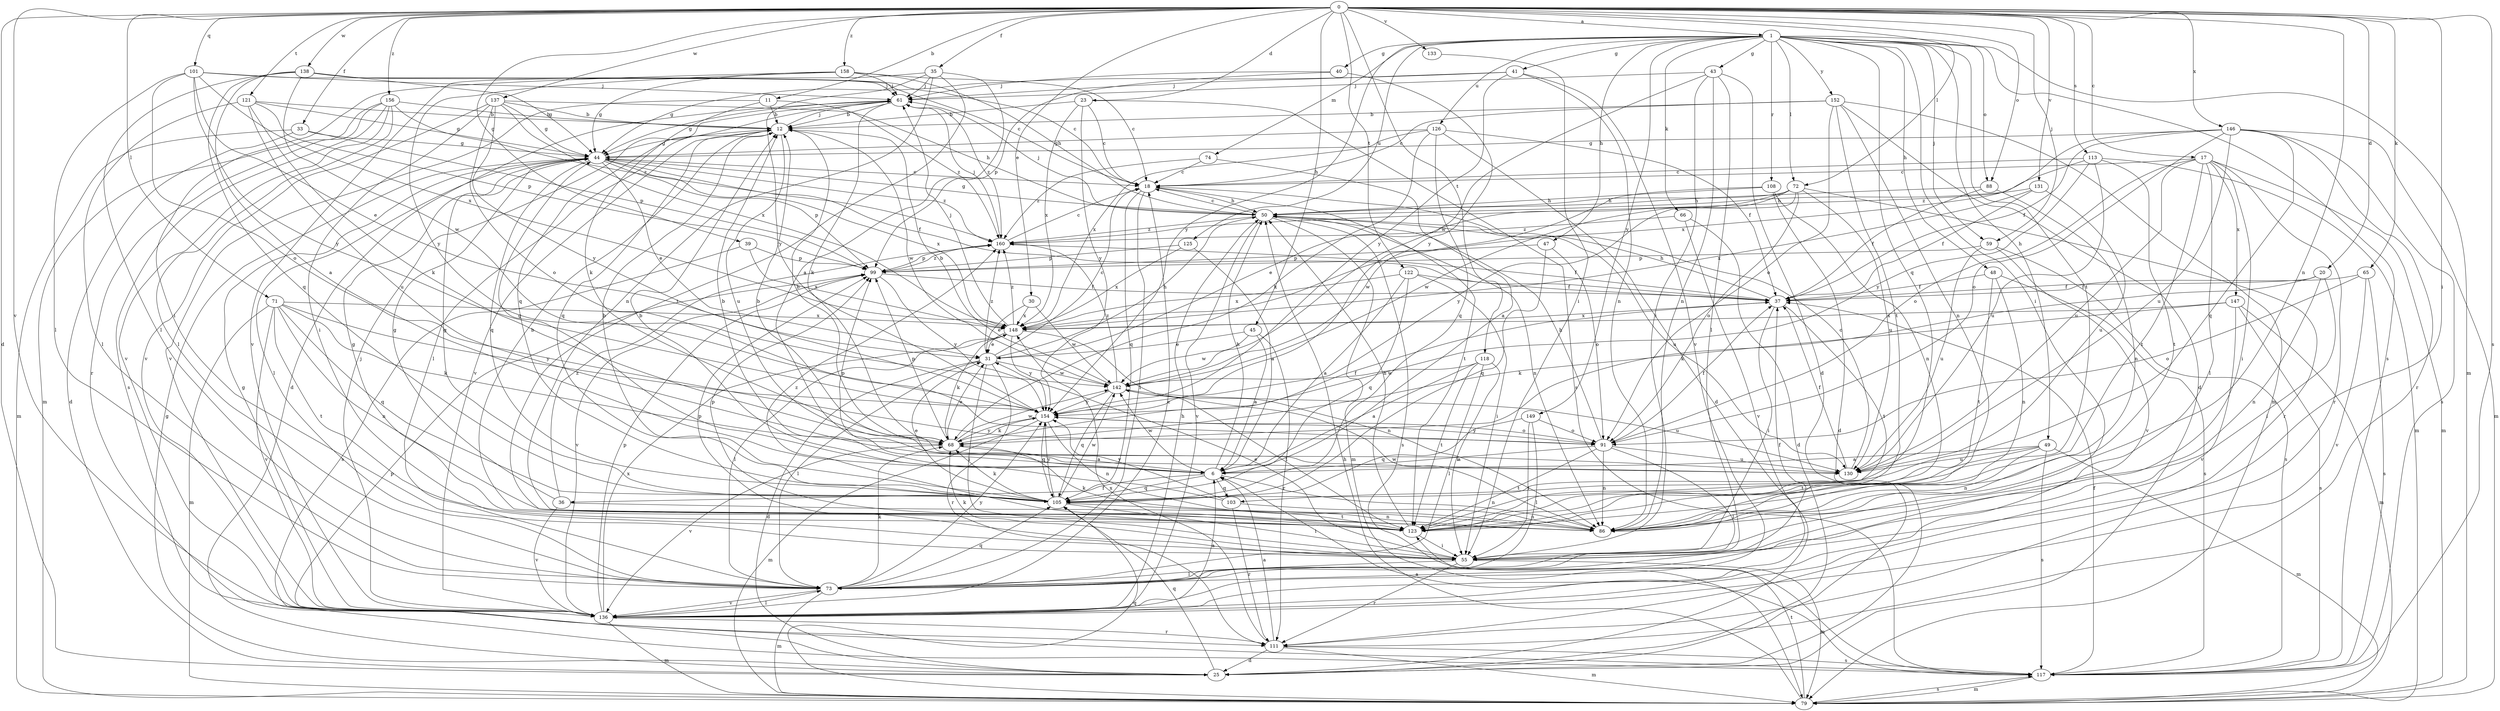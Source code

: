 strict digraph  {
0;
1;
6;
11;
12;
17;
18;
20;
23;
25;
30;
31;
33;
35;
36;
37;
39;
40;
41;
43;
44;
45;
47;
48;
49;
50;
55;
59;
61;
65;
66;
68;
71;
72;
73;
74;
79;
86;
88;
91;
99;
101;
103;
105;
108;
111;
113;
117;
118;
121;
122;
123;
125;
126;
130;
131;
133;
136;
137;
138;
142;
146;
147;
148;
149;
152;
154;
156;
158;
160;
0 -> 1  [label=a];
0 -> 11  [label=b];
0 -> 17  [label=c];
0 -> 20  [label=d];
0 -> 23  [label=d];
0 -> 25  [label=d];
0 -> 30  [label=e];
0 -> 33  [label=f];
0 -> 35  [label=f];
0 -> 39  [label=g];
0 -> 45  [label=h];
0 -> 55  [label=i];
0 -> 59  [label=j];
0 -> 65  [label=k];
0 -> 71  [label=l];
0 -> 72  [label=l];
0 -> 86  [label=n];
0 -> 88  [label=o];
0 -> 101  [label=q];
0 -> 113  [label=s];
0 -> 117  [label=s];
0 -> 118  [label=t];
0 -> 121  [label=t];
0 -> 122  [label=t];
0 -> 131  [label=v];
0 -> 133  [label=v];
0 -> 136  [label=v];
0 -> 137  [label=w];
0 -> 138  [label=w];
0 -> 146  [label=x];
0 -> 156  [label=z];
0 -> 158  [label=z];
1 -> 40  [label=g];
1 -> 41  [label=g];
1 -> 43  [label=g];
1 -> 47  [label=h];
1 -> 48  [label=h];
1 -> 49  [label=h];
1 -> 55  [label=i];
1 -> 59  [label=j];
1 -> 66  [label=k];
1 -> 72  [label=l];
1 -> 74  [label=m];
1 -> 79  [label=m];
1 -> 88  [label=o];
1 -> 103  [label=q];
1 -> 108  [label=r];
1 -> 117  [label=s];
1 -> 123  [label=t];
1 -> 125  [label=u];
1 -> 126  [label=u];
1 -> 149  [label=y];
1 -> 152  [label=y];
1 -> 154  [label=y];
6 -> 12  [label=b];
6 -> 36  [label=f];
6 -> 44  [label=g];
6 -> 50  [label=h];
6 -> 86  [label=n];
6 -> 99  [label=p];
6 -> 103  [label=q];
6 -> 105  [label=q];
6 -> 142  [label=w];
11 -> 12  [label=b];
11 -> 68  [label=k];
11 -> 136  [label=v];
11 -> 160  [label=z];
12 -> 44  [label=g];
12 -> 61  [label=j];
12 -> 73  [label=l];
12 -> 105  [label=q];
12 -> 130  [label=u];
12 -> 136  [label=v];
12 -> 142  [label=w];
17 -> 18  [label=c];
17 -> 55  [label=i];
17 -> 73  [label=l];
17 -> 79  [label=m];
17 -> 91  [label=o];
17 -> 111  [label=r];
17 -> 123  [label=t];
17 -> 130  [label=u];
17 -> 147  [label=x];
18 -> 50  [label=h];
18 -> 73  [label=l];
18 -> 105  [label=q];
18 -> 123  [label=t];
20 -> 37  [label=f];
20 -> 55  [label=i];
20 -> 68  [label=k];
20 -> 86  [label=n];
23 -> 12  [label=b];
23 -> 18  [label=c];
23 -> 117  [label=s];
23 -> 148  [label=x];
23 -> 154  [label=y];
25 -> 44  [label=g];
25 -> 99  [label=p];
25 -> 105  [label=q];
30 -> 31  [label=e];
30 -> 142  [label=w];
30 -> 148  [label=x];
31 -> 18  [label=c];
31 -> 25  [label=d];
31 -> 50  [label=h];
31 -> 55  [label=i];
31 -> 73  [label=l];
31 -> 111  [label=r];
31 -> 142  [label=w];
31 -> 160  [label=z];
33 -> 25  [label=d];
33 -> 44  [label=g];
33 -> 79  [label=m];
33 -> 99  [label=p];
35 -> 6  [label=a];
35 -> 61  [label=j];
35 -> 86  [label=n];
35 -> 123  [label=t];
35 -> 136  [label=v];
35 -> 154  [label=y];
36 -> 44  [label=g];
36 -> 86  [label=n];
36 -> 136  [label=v];
36 -> 160  [label=z];
37 -> 50  [label=h];
37 -> 55  [label=i];
37 -> 123  [label=t];
37 -> 148  [label=x];
39 -> 99  [label=p];
39 -> 117  [label=s];
39 -> 148  [label=x];
40 -> 61  [label=j];
40 -> 99  [label=p];
40 -> 154  [label=y];
41 -> 44  [label=g];
41 -> 61  [label=j];
41 -> 86  [label=n];
41 -> 136  [label=v];
41 -> 154  [label=y];
43 -> 25  [label=d];
43 -> 55  [label=i];
43 -> 61  [label=j];
43 -> 73  [label=l];
43 -> 86  [label=n];
43 -> 142  [label=w];
44 -> 18  [label=c];
44 -> 31  [label=e];
44 -> 37  [label=f];
44 -> 73  [label=l];
44 -> 99  [label=p];
44 -> 105  [label=q];
44 -> 148  [label=x];
44 -> 160  [label=z];
45 -> 6  [label=a];
45 -> 31  [label=e];
45 -> 111  [label=r];
45 -> 142  [label=w];
47 -> 91  [label=o];
47 -> 99  [label=p];
47 -> 105  [label=q];
48 -> 37  [label=f];
48 -> 86  [label=n];
48 -> 117  [label=s];
48 -> 123  [label=t];
49 -> 6  [label=a];
49 -> 79  [label=m];
49 -> 86  [label=n];
49 -> 117  [label=s];
49 -> 123  [label=t];
49 -> 130  [label=u];
50 -> 18  [label=c];
50 -> 44  [label=g];
50 -> 61  [label=j];
50 -> 79  [label=m];
50 -> 86  [label=n];
50 -> 117  [label=s];
50 -> 130  [label=u];
50 -> 136  [label=v];
50 -> 160  [label=z];
55 -> 31  [label=e];
55 -> 68  [label=k];
55 -> 73  [label=l];
55 -> 79  [label=m];
55 -> 99  [label=p];
55 -> 111  [label=r];
59 -> 99  [label=p];
59 -> 117  [label=s];
59 -> 130  [label=u];
59 -> 136  [label=v];
61 -> 12  [label=b];
61 -> 25  [label=d];
61 -> 44  [label=g];
61 -> 68  [label=k];
61 -> 105  [label=q];
61 -> 160  [label=z];
65 -> 37  [label=f];
65 -> 91  [label=o];
65 -> 117  [label=s];
65 -> 136  [label=v];
66 -> 25  [label=d];
66 -> 136  [label=v];
66 -> 160  [label=z];
68 -> 6  [label=a];
68 -> 12  [label=b];
68 -> 31  [label=e];
68 -> 37  [label=f];
68 -> 99  [label=p];
68 -> 136  [label=v];
68 -> 142  [label=w];
68 -> 154  [label=y];
71 -> 68  [label=k];
71 -> 79  [label=m];
71 -> 86  [label=n];
71 -> 105  [label=q];
71 -> 123  [label=t];
71 -> 136  [label=v];
71 -> 148  [label=x];
71 -> 154  [label=y];
72 -> 31  [label=e];
72 -> 50  [label=h];
72 -> 91  [label=o];
72 -> 111  [label=r];
72 -> 130  [label=u];
72 -> 142  [label=w];
72 -> 154  [label=y];
73 -> 37  [label=f];
73 -> 68  [label=k];
73 -> 79  [label=m];
73 -> 105  [label=q];
73 -> 136  [label=v];
73 -> 154  [label=y];
74 -> 6  [label=a];
74 -> 18  [label=c];
74 -> 160  [label=z];
79 -> 50  [label=h];
79 -> 105  [label=q];
79 -> 117  [label=s];
79 -> 123  [label=t];
86 -> 68  [label=k];
86 -> 142  [label=w];
88 -> 37  [label=f];
88 -> 50  [label=h];
88 -> 86  [label=n];
91 -> 6  [label=a];
91 -> 37  [label=f];
91 -> 50  [label=h];
91 -> 73  [label=l];
91 -> 86  [label=n];
91 -> 123  [label=t];
91 -> 130  [label=u];
91 -> 154  [label=y];
99 -> 37  [label=f];
99 -> 136  [label=v];
99 -> 154  [label=y];
99 -> 160  [label=z];
101 -> 18  [label=c];
101 -> 31  [label=e];
101 -> 61  [label=j];
101 -> 73  [label=l];
101 -> 91  [label=o];
101 -> 148  [label=x];
101 -> 154  [label=y];
103 -> 12  [label=b];
103 -> 86  [label=n];
103 -> 111  [label=r];
103 -> 154  [label=y];
105 -> 12  [label=b];
105 -> 31  [label=e];
105 -> 44  [label=g];
105 -> 55  [label=i];
105 -> 68  [label=k];
105 -> 123  [label=t];
105 -> 142  [label=w];
105 -> 154  [label=y];
108 -> 25  [label=d];
108 -> 50  [label=h];
108 -> 86  [label=n];
108 -> 142  [label=w];
111 -> 6  [label=a];
111 -> 25  [label=d];
111 -> 79  [label=m];
111 -> 117  [label=s];
111 -> 148  [label=x];
113 -> 18  [label=c];
113 -> 79  [label=m];
113 -> 123  [label=t];
113 -> 130  [label=u];
113 -> 154  [label=y];
113 -> 160  [label=z];
117 -> 6  [label=a];
117 -> 37  [label=f];
117 -> 79  [label=m];
118 -> 6  [label=a];
118 -> 55  [label=i];
118 -> 73  [label=l];
118 -> 123  [label=t];
118 -> 142  [label=w];
121 -> 12  [label=b];
121 -> 44  [label=g];
121 -> 68  [label=k];
121 -> 73  [label=l];
121 -> 99  [label=p];
121 -> 130  [label=u];
122 -> 6  [label=a];
122 -> 37  [label=f];
122 -> 55  [label=i];
122 -> 105  [label=q];
122 -> 148  [label=x];
123 -> 12  [label=b];
123 -> 44  [label=g];
123 -> 50  [label=h];
123 -> 55  [label=i];
123 -> 99  [label=p];
123 -> 160  [label=z];
125 -> 6  [label=a];
125 -> 99  [label=p];
125 -> 148  [label=x];
126 -> 25  [label=d];
126 -> 37  [label=f];
126 -> 44  [label=g];
126 -> 68  [label=k];
126 -> 105  [label=q];
126 -> 148  [label=x];
130 -> 12  [label=b];
130 -> 18  [label=c];
130 -> 37  [label=f];
131 -> 37  [label=f];
131 -> 50  [label=h];
131 -> 130  [label=u];
131 -> 148  [label=x];
133 -> 55  [label=i];
136 -> 6  [label=a];
136 -> 18  [label=c];
136 -> 44  [label=g];
136 -> 50  [label=h];
136 -> 61  [label=j];
136 -> 73  [label=l];
136 -> 79  [label=m];
136 -> 99  [label=p];
136 -> 111  [label=r];
136 -> 148  [label=x];
137 -> 12  [label=b];
137 -> 44  [label=g];
137 -> 50  [label=h];
137 -> 55  [label=i];
137 -> 91  [label=o];
137 -> 136  [label=v];
137 -> 148  [label=x];
137 -> 154  [label=y];
138 -> 6  [label=a];
138 -> 18  [label=c];
138 -> 44  [label=g];
138 -> 61  [label=j];
138 -> 73  [label=l];
138 -> 105  [label=q];
138 -> 142  [label=w];
142 -> 12  [label=b];
142 -> 105  [label=q];
142 -> 123  [label=t];
142 -> 130  [label=u];
142 -> 154  [label=y];
142 -> 160  [label=z];
146 -> 37  [label=f];
146 -> 44  [label=g];
146 -> 79  [label=m];
146 -> 91  [label=o];
146 -> 105  [label=q];
146 -> 111  [label=r];
146 -> 117  [label=s];
146 -> 130  [label=u];
146 -> 148  [label=x];
147 -> 68  [label=k];
147 -> 79  [label=m];
147 -> 117  [label=s];
147 -> 136  [label=v];
147 -> 148  [label=x];
148 -> 31  [label=e];
148 -> 61  [label=j];
148 -> 68  [label=k];
148 -> 73  [label=l];
148 -> 86  [label=n];
148 -> 154  [label=y];
148 -> 160  [label=z];
149 -> 55  [label=i];
149 -> 73  [label=l];
149 -> 91  [label=o];
149 -> 105  [label=q];
152 -> 12  [label=b];
152 -> 18  [label=c];
152 -> 25  [label=d];
152 -> 79  [label=m];
152 -> 86  [label=n];
152 -> 91  [label=o];
152 -> 123  [label=t];
154 -> 68  [label=k];
154 -> 79  [label=m];
154 -> 86  [label=n];
154 -> 91  [label=o];
154 -> 105  [label=q];
156 -> 12  [label=b];
156 -> 73  [label=l];
156 -> 79  [label=m];
156 -> 111  [label=r];
156 -> 117  [label=s];
156 -> 136  [label=v];
156 -> 160  [label=z];
158 -> 18  [label=c];
158 -> 44  [label=g];
158 -> 50  [label=h];
158 -> 55  [label=i];
158 -> 61  [label=j];
158 -> 154  [label=y];
160 -> 18  [label=c];
160 -> 37  [label=f];
160 -> 61  [label=j];
160 -> 99  [label=p];
}
